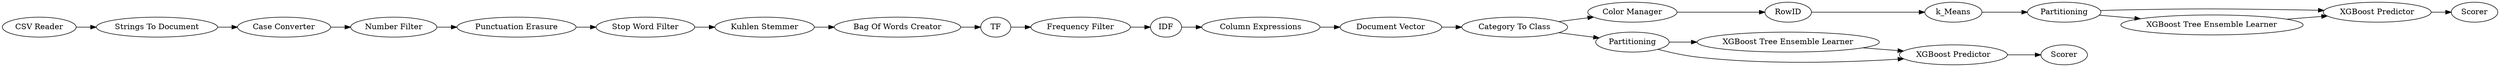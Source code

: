 digraph {
	"-7225341680815430991_29" [label="Frequency Filter"]
	"-7225341680815430991_14" [label=TF]
	"-7225341680815430991_17" [label="Document Vector"]
	"-7225341680815430991_8" [label="Punctuation Erasure"]
	"-7225341680815430991_34" [label="Color Manager"]
	"-7225341680815430991_18" [label="Category To Class"]
	"-7225341680815430991_5" [label="Strings To Document"]
	"-7225341680815430991_7" [label="Case Converter"]
	"-7225341680815430991_11" [label="Stop Word Filter"]
	"-7225341680815430991_22" [label=Partitioning]
	"-7225341680815430991_28" [label=Scorer]
	"-7225341680815430991_41" [label=Scorer]
	"-7225341680815430991_26" [label="XGBoost Tree Ensemble Learner"]
	"-7225341680815430991_30" [label="Kuhlen Stemmer"]
	"-7225341680815430991_2" [label="CSV Reader"]
	"-7225341680815430991_27" [label="XGBoost Predictor"]
	"-7225341680815430991_15" [label=IDF]
	"-7225341680815430991_32" [label=k_Means]
	"-7225341680815430991_12" [label="Bag Of Words Creator"]
	"-7225341680815430991_38" [label=Partitioning]
	"-7225341680815430991_31" [label=RowID]
	"-7225341680815430991_40" [label="XGBoost Predictor"]
	"-7225341680815430991_16" [label="Column Expressions"]
	"-7225341680815430991_39" [label="XGBoost Tree Ensemble Learner"]
	"-7225341680815430991_9" [label="Number Filter"]
	"-7225341680815430991_31" -> "-7225341680815430991_32"
	"-7225341680815430991_22" -> "-7225341680815430991_26"
	"-7225341680815430991_14" -> "-7225341680815430991_29"
	"-7225341680815430991_38" -> "-7225341680815430991_39"
	"-7225341680815430991_34" -> "-7225341680815430991_31"
	"-7225341680815430991_18" -> "-7225341680815430991_34"
	"-7225341680815430991_32" -> "-7225341680815430991_38"
	"-7225341680815430991_2" -> "-7225341680815430991_5"
	"-7225341680815430991_26" -> "-7225341680815430991_27"
	"-7225341680815430991_8" -> "-7225341680815430991_11"
	"-7225341680815430991_12" -> "-7225341680815430991_14"
	"-7225341680815430991_11" -> "-7225341680815430991_30"
	"-7225341680815430991_39" -> "-7225341680815430991_40"
	"-7225341680815430991_15" -> "-7225341680815430991_16"
	"-7225341680815430991_9" -> "-7225341680815430991_8"
	"-7225341680815430991_38" -> "-7225341680815430991_40"
	"-7225341680815430991_7" -> "-7225341680815430991_9"
	"-7225341680815430991_17" -> "-7225341680815430991_18"
	"-7225341680815430991_16" -> "-7225341680815430991_17"
	"-7225341680815430991_22" -> "-7225341680815430991_27"
	"-7225341680815430991_18" -> "-7225341680815430991_22"
	"-7225341680815430991_40" -> "-7225341680815430991_41"
	"-7225341680815430991_27" -> "-7225341680815430991_28"
	"-7225341680815430991_29" -> "-7225341680815430991_15"
	"-7225341680815430991_5" -> "-7225341680815430991_7"
	"-7225341680815430991_30" -> "-7225341680815430991_12"
	rankdir=LR
}
